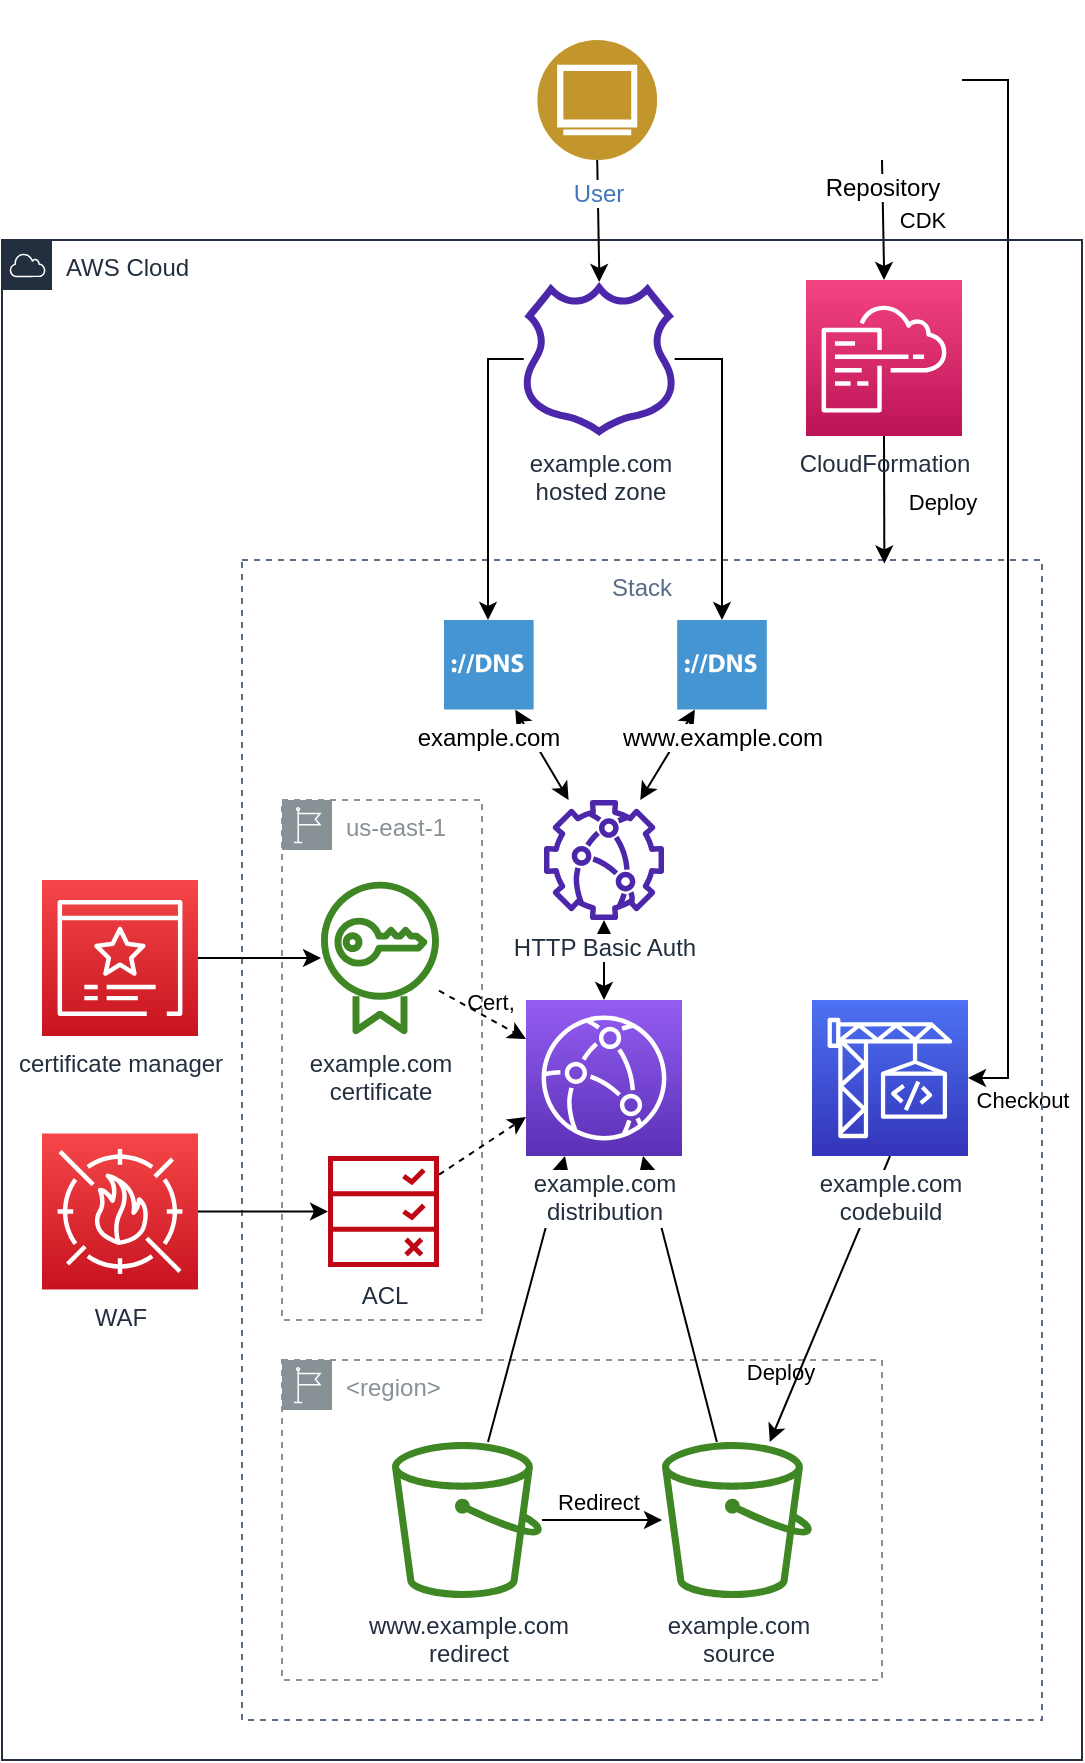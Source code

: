 <mxfile version="16.6.2" type="github">
  <diagram id="6m1-N8aPFcp7DmK5JAgC" name="cloudfront + www">
    <mxGraphModel dx="1422" dy="772" grid="1" gridSize="10" guides="1" tooltips="1" connect="1" arrows="1" fold="1" page="1" pageScale="1" pageWidth="827" pageHeight="1169" math="0" shadow="0">
      <root>
        <mxCell id="0" />
        <mxCell id="1" parent="0" />
        <mxCell id="0ue0jsMl1nnKBQQKrgDD-29" value="CDK" style="edgeStyle=orthogonalEdgeStyle;rounded=0;jumpStyle=gap;orthogonalLoop=1;jettySize=auto;html=1;exitX=0.5;exitY=1;exitDx=0;exitDy=0;entryX=0.5;entryY=0;entryDx=0;entryDy=0;entryPerimeter=0;labelBackgroundColor=none;" parent="1" source="0ue0jsMl1nnKBQQKrgDD-1" target="0ue0jsMl1nnKBQQKrgDD-6" edge="1">
          <mxGeometry x="0.016" y="19" relative="1" as="geometry">
            <mxPoint as="offset" />
          </mxGeometry>
        </mxCell>
        <mxCell id="0ue0jsMl1nnKBQQKrgDD-36" value="Checkout" style="edgeStyle=orthogonalEdgeStyle;rounded=0;jumpStyle=gap;orthogonalLoop=1;jettySize=auto;html=1;exitX=1;exitY=0.5;exitDx=0;exitDy=0;entryX=1;entryY=0.5;entryDx=0;entryDy=0;entryPerimeter=0;labelBackgroundColor=none;startArrow=none;startFill=0;" parent="1" source="0ue0jsMl1nnKBQQKrgDD-1" target="0ue0jsMl1nnKBQQKrgDD-13" edge="1">
          <mxGeometry x="0.926" y="13" relative="1" as="geometry">
            <mxPoint x="7" y="-2" as="offset" />
          </mxGeometry>
        </mxCell>
        <mxCell id="0ue0jsMl1nnKBQQKrgDD-1" value="Repository" style="shape=image;html=1;verticalAlign=top;verticalLabelPosition=bottom;labelBackgroundColor=#ffffff;imageAspect=0;aspect=fixed;image=https://cdn1.iconfinder.com/data/icons/picons-social/57/github_rounded-128.png" parent="1" vertex="1">
          <mxGeometry x="420" y="20" width="80" height="80" as="geometry" />
        </mxCell>
        <mxCell id="0ue0jsMl1nnKBQQKrgDD-2" value="AWS Cloud" style="points=[[0,0],[0.25,0],[0.5,0],[0.75,0],[1,0],[1,0.25],[1,0.5],[1,0.75],[1,1],[0.75,1],[0.5,1],[0.25,1],[0,1],[0,0.75],[0,0.5],[0,0.25]];outlineConnect=0;gradientColor=none;html=1;whiteSpace=wrap;fontSize=12;fontStyle=0;container=1;pointerEvents=0;collapsible=0;recursiveResize=0;shape=mxgraph.aws4.group;grIcon=mxgraph.aws4.group_aws_cloud;strokeColor=#232F3E;fillColor=none;verticalAlign=top;align=left;spacingLeft=30;fontColor=#232F3E;dashed=0;" parent="1" vertex="1">
          <mxGeometry x="20" y="140" width="540" height="760" as="geometry" />
        </mxCell>
        <mxCell id="0ue0jsMl1nnKBQQKrgDD-5" value="Stack" style="fillColor=none;strokeColor=#5A6C86;dashed=1;verticalAlign=top;fontStyle=0;fontColor=#5A6C86;" parent="0ue0jsMl1nnKBQQKrgDD-2" vertex="1">
          <mxGeometry x="120" y="160" width="400" height="580" as="geometry" />
        </mxCell>
        <mxCell id="wMUGkbw-uPofNXT_kRL5-3" value="us-east-1" style="sketch=0;outlineConnect=0;gradientColor=none;html=1;whiteSpace=wrap;fontSize=12;fontStyle=0;shape=mxgraph.aws4.group;grIcon=mxgraph.aws4.group_region;strokeColor=#879196;fillColor=none;verticalAlign=top;align=left;spacingLeft=30;fontColor=#879196;dashed=1;" parent="0ue0jsMl1nnKBQQKrgDD-2" vertex="1">
          <mxGeometry x="140" y="280" width="100" height="260" as="geometry" />
        </mxCell>
        <mxCell id="wMUGkbw-uPofNXT_kRL5-4" value="&amp;lt;region&amp;gt;" style="sketch=0;outlineConnect=0;gradientColor=none;html=1;whiteSpace=wrap;fontSize=12;fontStyle=0;shape=mxgraph.aws4.group;grIcon=mxgraph.aws4.group_region;strokeColor=#879196;fillColor=none;verticalAlign=top;align=left;spacingLeft=30;fontColor=#879196;dashed=1;" parent="0ue0jsMl1nnKBQQKrgDD-2" vertex="1">
          <mxGeometry x="140" y="560" width="300" height="160" as="geometry" />
        </mxCell>
        <mxCell id="0ue0jsMl1nnKBQQKrgDD-37" value="Deploy" style="edgeStyle=orthogonalEdgeStyle;rounded=0;jumpStyle=gap;orthogonalLoop=1;jettySize=auto;html=1;exitX=0.5;exitY=1;exitDx=0;exitDy=0;exitPerimeter=0;entryX=0.803;entryY=0.003;entryDx=0;entryDy=0;entryPerimeter=0;labelBackgroundColor=none;startArrow=none;startFill=0;" parent="0ue0jsMl1nnKBQQKrgDD-2" source="0ue0jsMl1nnKBQQKrgDD-6" target="0ue0jsMl1nnKBQQKrgDD-5" edge="1">
          <mxGeometry x="0.035" y="29" relative="1" as="geometry">
            <mxPoint as="offset" />
          </mxGeometry>
        </mxCell>
        <mxCell id="0ue0jsMl1nnKBQQKrgDD-6" value="CloudFormation" style="sketch=0;points=[[0,0,0],[0.25,0,0],[0.5,0,0],[0.75,0,0],[1,0,0],[0,1,0],[0.25,1,0],[0.5,1,0],[0.75,1,0],[1,1,0],[0,0.25,0],[0,0.5,0],[0,0.75,0],[1,0.25,0],[1,0.5,0],[1,0.75,0]];points=[[0,0,0],[0.25,0,0],[0.5,0,0],[0.75,0,0],[1,0,0],[0,1,0],[0.25,1,0],[0.5,1,0],[0.75,1,0],[1,1,0],[0,0.25,0],[0,0.5,0],[0,0.75,0],[1,0.25,0],[1,0.5,0],[1,0.75,0]];outlineConnect=0;fontColor=#232F3E;gradientColor=#F34482;gradientDirection=north;fillColor=#BC1356;strokeColor=#ffffff;dashed=0;verticalLabelPosition=bottom;verticalAlign=top;align=center;html=1;fontSize=12;fontStyle=0;aspect=fixed;shape=mxgraph.aws4.resourceIcon;resIcon=mxgraph.aws4.cloudformation;" parent="0ue0jsMl1nnKBQQKrgDD-2" vertex="1">
          <mxGeometry x="402" y="20" width="78" height="78" as="geometry" />
        </mxCell>
        <mxCell id="0ue0jsMl1nnKBQQKrgDD-10" value="example.com&lt;br&gt;source" style="sketch=0;outlineConnect=0;fontColor=#232F3E;gradientColor=none;fillColor=#3F8624;strokeColor=none;dashed=0;verticalLabelPosition=bottom;verticalAlign=top;align=center;html=1;fontSize=12;fontStyle=0;aspect=fixed;pointerEvents=1;shape=mxgraph.aws4.bucket;" parent="0ue0jsMl1nnKBQQKrgDD-2" vertex="1">
          <mxGeometry x="330" y="601" width="75" height="78" as="geometry" />
        </mxCell>
        <mxCell id="0ue0jsMl1nnKBQQKrgDD-41" value="Redirect" style="edgeStyle=orthogonalEdgeStyle;rounded=0;jumpStyle=gap;orthogonalLoop=1;jettySize=auto;html=1;labelBackgroundColor=none;startArrow=none;startFill=0;" parent="0ue0jsMl1nnKBQQKrgDD-2" source="0ue0jsMl1nnKBQQKrgDD-11" target="0ue0jsMl1nnKBQQKrgDD-10" edge="1">
          <mxGeometry x="-0.047" y="9" relative="1" as="geometry">
            <mxPoint as="offset" />
          </mxGeometry>
        </mxCell>
        <mxCell id="0ue0jsMl1nnKBQQKrgDD-11" value="www.example.com&lt;br&gt;redirect" style="sketch=0;outlineConnect=0;fontColor=#232F3E;gradientColor=none;fillColor=#3F8624;strokeColor=none;dashed=0;verticalLabelPosition=bottom;verticalAlign=top;align=center;html=1;fontSize=12;fontStyle=0;aspect=fixed;pointerEvents=1;shape=mxgraph.aws4.bucket;" parent="0ue0jsMl1nnKBQQKrgDD-2" vertex="1">
          <mxGeometry x="195" y="601" width="75" height="78" as="geometry" />
        </mxCell>
        <mxCell id="wMUGkbw-uPofNXT_kRL5-6" style="rounded=0;orthogonalLoop=1;jettySize=auto;html=1;entryX=0.25;entryY=1;entryDx=0;entryDy=0;entryPerimeter=0;" parent="0ue0jsMl1nnKBQQKrgDD-2" source="0ue0jsMl1nnKBQQKrgDD-11" target="0ue0jsMl1nnKBQQKrgDD-12" edge="1">
          <mxGeometry relative="1" as="geometry" />
        </mxCell>
        <mxCell id="wMUGkbw-uPofNXT_kRL5-7" style="rounded=0;orthogonalLoop=1;jettySize=auto;html=1;entryX=0.75;entryY=1;entryDx=0;entryDy=0;entryPerimeter=0;" parent="0ue0jsMl1nnKBQQKrgDD-2" source="0ue0jsMl1nnKBQQKrgDD-10" target="0ue0jsMl1nnKBQQKrgDD-12" edge="1">
          <mxGeometry relative="1" as="geometry" />
        </mxCell>
        <mxCell id="0ue0jsMl1nnKBQQKrgDD-12" value="example.com&lt;br&gt;distribution" style="sketch=0;points=[[0,0,0],[0.25,0,0],[0.5,0,0],[0.75,0,0],[1,0,0],[0,1,0],[0.25,1,0],[0.5,1,0],[0.75,1,0],[1,1,0],[0,0.25,0],[0,0.5,0],[0,0.75,0],[1,0.25,0],[1,0.5,0],[1,0.75,0]];outlineConnect=0;fontColor=#232F3E;gradientColor=#945DF2;gradientDirection=north;fillColor=#5A30B5;strokeColor=#ffffff;dashed=0;verticalLabelPosition=bottom;verticalAlign=top;align=center;html=1;fontSize=12;fontStyle=0;aspect=fixed;shape=mxgraph.aws4.resourceIcon;resIcon=mxgraph.aws4.cloudfront;labelBackgroundColor=default;" parent="0ue0jsMl1nnKBQQKrgDD-2" vertex="1">
          <mxGeometry x="262" y="380" width="78" height="78" as="geometry" />
        </mxCell>
        <mxCell id="0ue0jsMl1nnKBQQKrgDD-40" value="Deploy" style="rounded=0;jumpStyle=gap;orthogonalLoop=1;jettySize=auto;html=1;exitX=0.5;exitY=1;exitDx=0;exitDy=0;exitPerimeter=0;labelBackgroundColor=none;startArrow=none;startFill=0;" parent="0ue0jsMl1nnKBQQKrgDD-2" source="0ue0jsMl1nnKBQQKrgDD-13" target="0ue0jsMl1nnKBQQKrgDD-10" edge="1">
          <mxGeometry x="0.558" y="-9" relative="1" as="geometry">
            <mxPoint as="offset" />
          </mxGeometry>
        </mxCell>
        <mxCell id="0ue0jsMl1nnKBQQKrgDD-13" value="example.com&lt;br&gt;codebuild" style="sketch=0;points=[[0,0,0],[0.25,0,0],[0.5,0,0],[0.75,0,0],[1,0,0],[0,1,0],[0.25,1,0],[0.5,1,0],[0.75,1,0],[1,1,0],[0,0.25,0],[0,0.5,0],[0,0.75,0],[1,0.25,0],[1,0.5,0],[1,0.75,0]];outlineConnect=0;fontColor=#232F3E;gradientColor=#4D72F3;gradientDirection=north;fillColor=#3334B9;strokeColor=#ffffff;dashed=0;verticalLabelPosition=bottom;verticalAlign=top;align=center;html=1;fontSize=12;fontStyle=0;aspect=fixed;shape=mxgraph.aws4.resourceIcon;resIcon=mxgraph.aws4.codebuild;labelBackgroundColor=default;" parent="0ue0jsMl1nnKBQQKrgDD-2" vertex="1">
          <mxGeometry x="405" y="380" width="78" height="78" as="geometry" />
        </mxCell>
        <mxCell id="ZgSpJlG2MR4W9D2w5BIX-2" style="rounded=0;orthogonalLoop=1;jettySize=auto;html=1;startArrow=classic;startFill=1;" edge="1" parent="0ue0jsMl1nnKBQQKrgDD-2" source="0ue0jsMl1nnKBQQKrgDD-26" target="D8WxaffpqxIDHR6RJaC3-1">
          <mxGeometry relative="1" as="geometry" />
        </mxCell>
        <mxCell id="0ue0jsMl1nnKBQQKrgDD-26" value="example.com" style="shadow=0;dashed=0;html=1;strokeColor=none;fillColor=#4495D1;labelPosition=center;verticalLabelPosition=bottom;verticalAlign=top;align=center;outlineConnect=0;shape=mxgraph.veeam.dns;labelBackgroundColor=default;" parent="0ue0jsMl1nnKBQQKrgDD-2" vertex="1">
          <mxGeometry x="221" y="190" width="44.8" height="44.8" as="geometry" />
        </mxCell>
        <mxCell id="ZgSpJlG2MR4W9D2w5BIX-3" style="edgeStyle=none;rounded=0;orthogonalLoop=1;jettySize=auto;html=1;startArrow=classic;startFill=1;" edge="1" parent="0ue0jsMl1nnKBQQKrgDD-2" source="0ue0jsMl1nnKBQQKrgDD-27" target="D8WxaffpqxIDHR6RJaC3-1">
          <mxGeometry relative="1" as="geometry" />
        </mxCell>
        <mxCell id="0ue0jsMl1nnKBQQKrgDD-27" value="www.example.com" style="shadow=0;dashed=0;html=1;strokeColor=none;fillColor=#4495D1;labelPosition=center;verticalLabelPosition=bottom;verticalAlign=top;align=center;outlineConnect=0;shape=mxgraph.veeam.dns;labelBackgroundColor=default;" parent="0ue0jsMl1nnKBQQKrgDD-2" vertex="1">
          <mxGeometry x="337.6" y="190" width="44.8" height="44.8" as="geometry" />
        </mxCell>
        <mxCell id="0ue0jsMl1nnKBQQKrgDD-30" style="edgeStyle=orthogonalEdgeStyle;rounded=0;jumpStyle=gap;orthogonalLoop=1;jettySize=auto;html=1;labelBackgroundColor=none;" parent="0ue0jsMl1nnKBQQKrgDD-2" source="0ue0jsMl1nnKBQQKrgDD-14" target="0ue0jsMl1nnKBQQKrgDD-26" edge="1">
          <mxGeometry relative="1" as="geometry">
            <Array as="points">
              <mxPoint x="243" y="60" />
            </Array>
          </mxGeometry>
        </mxCell>
        <mxCell id="0ue0jsMl1nnKBQQKrgDD-31" value="" style="edgeStyle=orthogonalEdgeStyle;rounded=0;jumpStyle=gap;orthogonalLoop=1;jettySize=auto;html=1;labelBackgroundColor=none;" parent="0ue0jsMl1nnKBQQKrgDD-2" source="0ue0jsMl1nnKBQQKrgDD-14" target="0ue0jsMl1nnKBQQKrgDD-27" edge="1">
          <mxGeometry relative="1" as="geometry" />
        </mxCell>
        <mxCell id="0ue0jsMl1nnKBQQKrgDD-14" value="example.com&lt;br&gt;hosted zone" style="sketch=0;outlineConnect=0;fontColor=#232F3E;gradientColor=none;fillColor=#4D27AA;strokeColor=none;dashed=0;verticalLabelPosition=bottom;verticalAlign=top;align=center;html=1;fontSize=12;fontStyle=0;aspect=fixed;pointerEvents=1;shape=mxgraph.aws4.hosted_zone;" parent="0ue0jsMl1nnKBQQKrgDD-2" vertex="1">
          <mxGeometry x="259.6" y="21" width="78" height="77" as="geometry" />
        </mxCell>
        <mxCell id="0ue0jsMl1nnKBQQKrgDD-39" value="Cert," style="rounded=0;jumpStyle=gap;orthogonalLoop=1;jettySize=auto;html=1;labelBackgroundColor=none;startArrow=none;startFill=0;entryX=0;entryY=0.25;entryDx=0;entryDy=0;entryPerimeter=0;dashed=1;" parent="0ue0jsMl1nnKBQQKrgDD-2" source="0ue0jsMl1nnKBQQKrgDD-16" target="0ue0jsMl1nnKBQQKrgDD-12" edge="1">
          <mxGeometry x="-0.01" y="8" relative="1" as="geometry">
            <mxPoint y="1" as="offset" />
          </mxGeometry>
        </mxCell>
        <mxCell id="0ue0jsMl1nnKBQQKrgDD-38" style="edgeStyle=orthogonalEdgeStyle;rounded=0;jumpStyle=gap;orthogonalLoop=1;jettySize=auto;html=1;exitX=1;exitY=0.5;exitDx=0;exitDy=0;exitPerimeter=0;labelBackgroundColor=none;startArrow=none;startFill=0;" parent="0ue0jsMl1nnKBQQKrgDD-2" source="0ue0jsMl1nnKBQQKrgDD-15" target="0ue0jsMl1nnKBQQKrgDD-16" edge="1">
          <mxGeometry relative="1" as="geometry" />
        </mxCell>
        <mxCell id="0ue0jsMl1nnKBQQKrgDD-15" value="certificate manager" style="sketch=0;points=[[0,0,0],[0.25,0,0],[0.5,0,0],[0.75,0,0],[1,0,0],[0,1,0],[0.25,1,0],[0.5,1,0],[0.75,1,0],[1,1,0],[0,0.25,0],[0,0.5,0],[0,0.75,0],[1,0.25,0],[1,0.5,0],[1,0.75,0]];outlineConnect=0;fontColor=#232F3E;gradientColor=#F54749;gradientDirection=north;fillColor=#C7131F;strokeColor=#ffffff;dashed=0;verticalLabelPosition=bottom;verticalAlign=top;align=center;html=1;fontSize=12;fontStyle=0;aspect=fixed;shape=mxgraph.aws4.resourceIcon;resIcon=mxgraph.aws4.certificate_manager_3;" parent="0ue0jsMl1nnKBQQKrgDD-2" vertex="1">
          <mxGeometry x="20" y="320" width="78" height="78" as="geometry" />
        </mxCell>
        <mxCell id="0ue0jsMl1nnKBQQKrgDD-16" value="example.com&lt;br&gt;certificate" style="sketch=0;outlineConnect=0;fontColor=#232F3E;gradientColor=none;fillColor=#3F8624;strokeColor=none;dashed=0;verticalLabelPosition=bottom;verticalAlign=top;align=center;html=1;fontSize=12;fontStyle=0;aspect=fixed;pointerEvents=1;shape=mxgraph.aws4.certificate_manager;" parent="0ue0jsMl1nnKBQQKrgDD-2" vertex="1">
          <mxGeometry x="159.5" y="320" width="59" height="78" as="geometry" />
        </mxCell>
        <mxCell id="wMUGkbw-uPofNXT_kRL5-9" style="rounded=0;orthogonalLoop=1;jettySize=auto;html=1;entryX=0;entryY=0.75;entryDx=0;entryDy=0;entryPerimeter=0;dashed=1;" parent="0ue0jsMl1nnKBQQKrgDD-2" source="wMUGkbw-uPofNXT_kRL5-1" target="0ue0jsMl1nnKBQQKrgDD-12" edge="1">
          <mxGeometry relative="1" as="geometry" />
        </mxCell>
        <mxCell id="wMUGkbw-uPofNXT_kRL5-1" value="ACL" style="sketch=0;outlineConnect=0;fontColor=#232F3E;gradientColor=none;fillColor=#BF0816;strokeColor=none;dashed=0;verticalLabelPosition=bottom;verticalAlign=top;align=center;html=1;fontSize=12;fontStyle=0;aspect=fixed;pointerEvents=1;shape=mxgraph.aws4.waf_rule;" parent="0ue0jsMl1nnKBQQKrgDD-2" vertex="1">
          <mxGeometry x="163" y="458" width="55.5" height="55.5" as="geometry" />
        </mxCell>
        <mxCell id="wMUGkbw-uPofNXT_kRL5-10" style="edgeStyle=orthogonalEdgeStyle;rounded=0;orthogonalLoop=1;jettySize=auto;html=1;exitX=1;exitY=0.5;exitDx=0;exitDy=0;exitPerimeter=0;" parent="0ue0jsMl1nnKBQQKrgDD-2" source="wMUGkbw-uPofNXT_kRL5-2" target="wMUGkbw-uPofNXT_kRL5-1" edge="1">
          <mxGeometry relative="1" as="geometry" />
        </mxCell>
        <mxCell id="wMUGkbw-uPofNXT_kRL5-2" value="WAF" style="sketch=0;points=[[0,0,0],[0.25,0,0],[0.5,0,0],[0.75,0,0],[1,0,0],[0,1,0],[0.25,1,0],[0.5,1,0],[0.75,1,0],[1,1,0],[0,0.25,0],[0,0.5,0],[0,0.75,0],[1,0.25,0],[1,0.5,0],[1,0.75,0]];outlineConnect=0;fontColor=#232F3E;gradientColor=#F54749;gradientDirection=north;fillColor=#C7131F;strokeColor=#ffffff;dashed=0;verticalLabelPosition=bottom;verticalAlign=top;align=center;html=1;fontSize=12;fontStyle=0;aspect=fixed;shape=mxgraph.aws4.resourceIcon;resIcon=mxgraph.aws4.waf;" parent="0ue0jsMl1nnKBQQKrgDD-2" vertex="1">
          <mxGeometry x="20" y="446.75" width="78" height="78" as="geometry" />
        </mxCell>
        <mxCell id="ZgSpJlG2MR4W9D2w5BIX-1" style="edgeStyle=orthogonalEdgeStyle;rounded=0;orthogonalLoop=1;jettySize=auto;html=1;entryX=0.5;entryY=0;entryDx=0;entryDy=0;entryPerimeter=0;startArrow=classic;startFill=1;" edge="1" parent="0ue0jsMl1nnKBQQKrgDD-2" source="D8WxaffpqxIDHR6RJaC3-1" target="0ue0jsMl1nnKBQQKrgDD-12">
          <mxGeometry relative="1" as="geometry" />
        </mxCell>
        <mxCell id="D8WxaffpqxIDHR6RJaC3-1" value="HTTP Basic Auth" style="sketch=0;outlineConnect=0;fontColor=#232F3E;gradientColor=none;fillColor=#4D27AA;strokeColor=none;dashed=0;verticalLabelPosition=bottom;verticalAlign=top;align=center;html=1;fontSize=12;fontStyle=0;aspect=fixed;pointerEvents=1;shape=mxgraph.aws4.cloudfront_functions;labelBackgroundColor=default;" parent="0ue0jsMl1nnKBQQKrgDD-2" vertex="1">
          <mxGeometry x="271" y="280" width="60" height="60" as="geometry" />
        </mxCell>
        <mxCell id="0ue0jsMl1nnKBQQKrgDD-28" style="edgeStyle=orthogonalEdgeStyle;rounded=0;jumpStyle=gap;orthogonalLoop=1;jettySize=auto;html=1;exitX=0.5;exitY=1;exitDx=0;exitDy=0;labelBackgroundColor=none;" parent="1" source="0ue0jsMl1nnKBQQKrgDD-23" target="0ue0jsMl1nnKBQQKrgDD-14" edge="1">
          <mxGeometry relative="1" as="geometry" />
        </mxCell>
        <mxCell id="0ue0jsMl1nnKBQQKrgDD-23" value="User" style="aspect=fixed;perimeter=ellipsePerimeter;html=1;align=center;shadow=0;dashed=0;fontColor=#4277BB;labelBackgroundColor=#ffffff;fontSize=12;spacingTop=3;image;image=img/lib/ibm/users/browser.svg;" parent="1" vertex="1">
          <mxGeometry x="287.6" y="40" width="60" height="60" as="geometry" />
        </mxCell>
      </root>
    </mxGraphModel>
  </diagram>
</mxfile>
